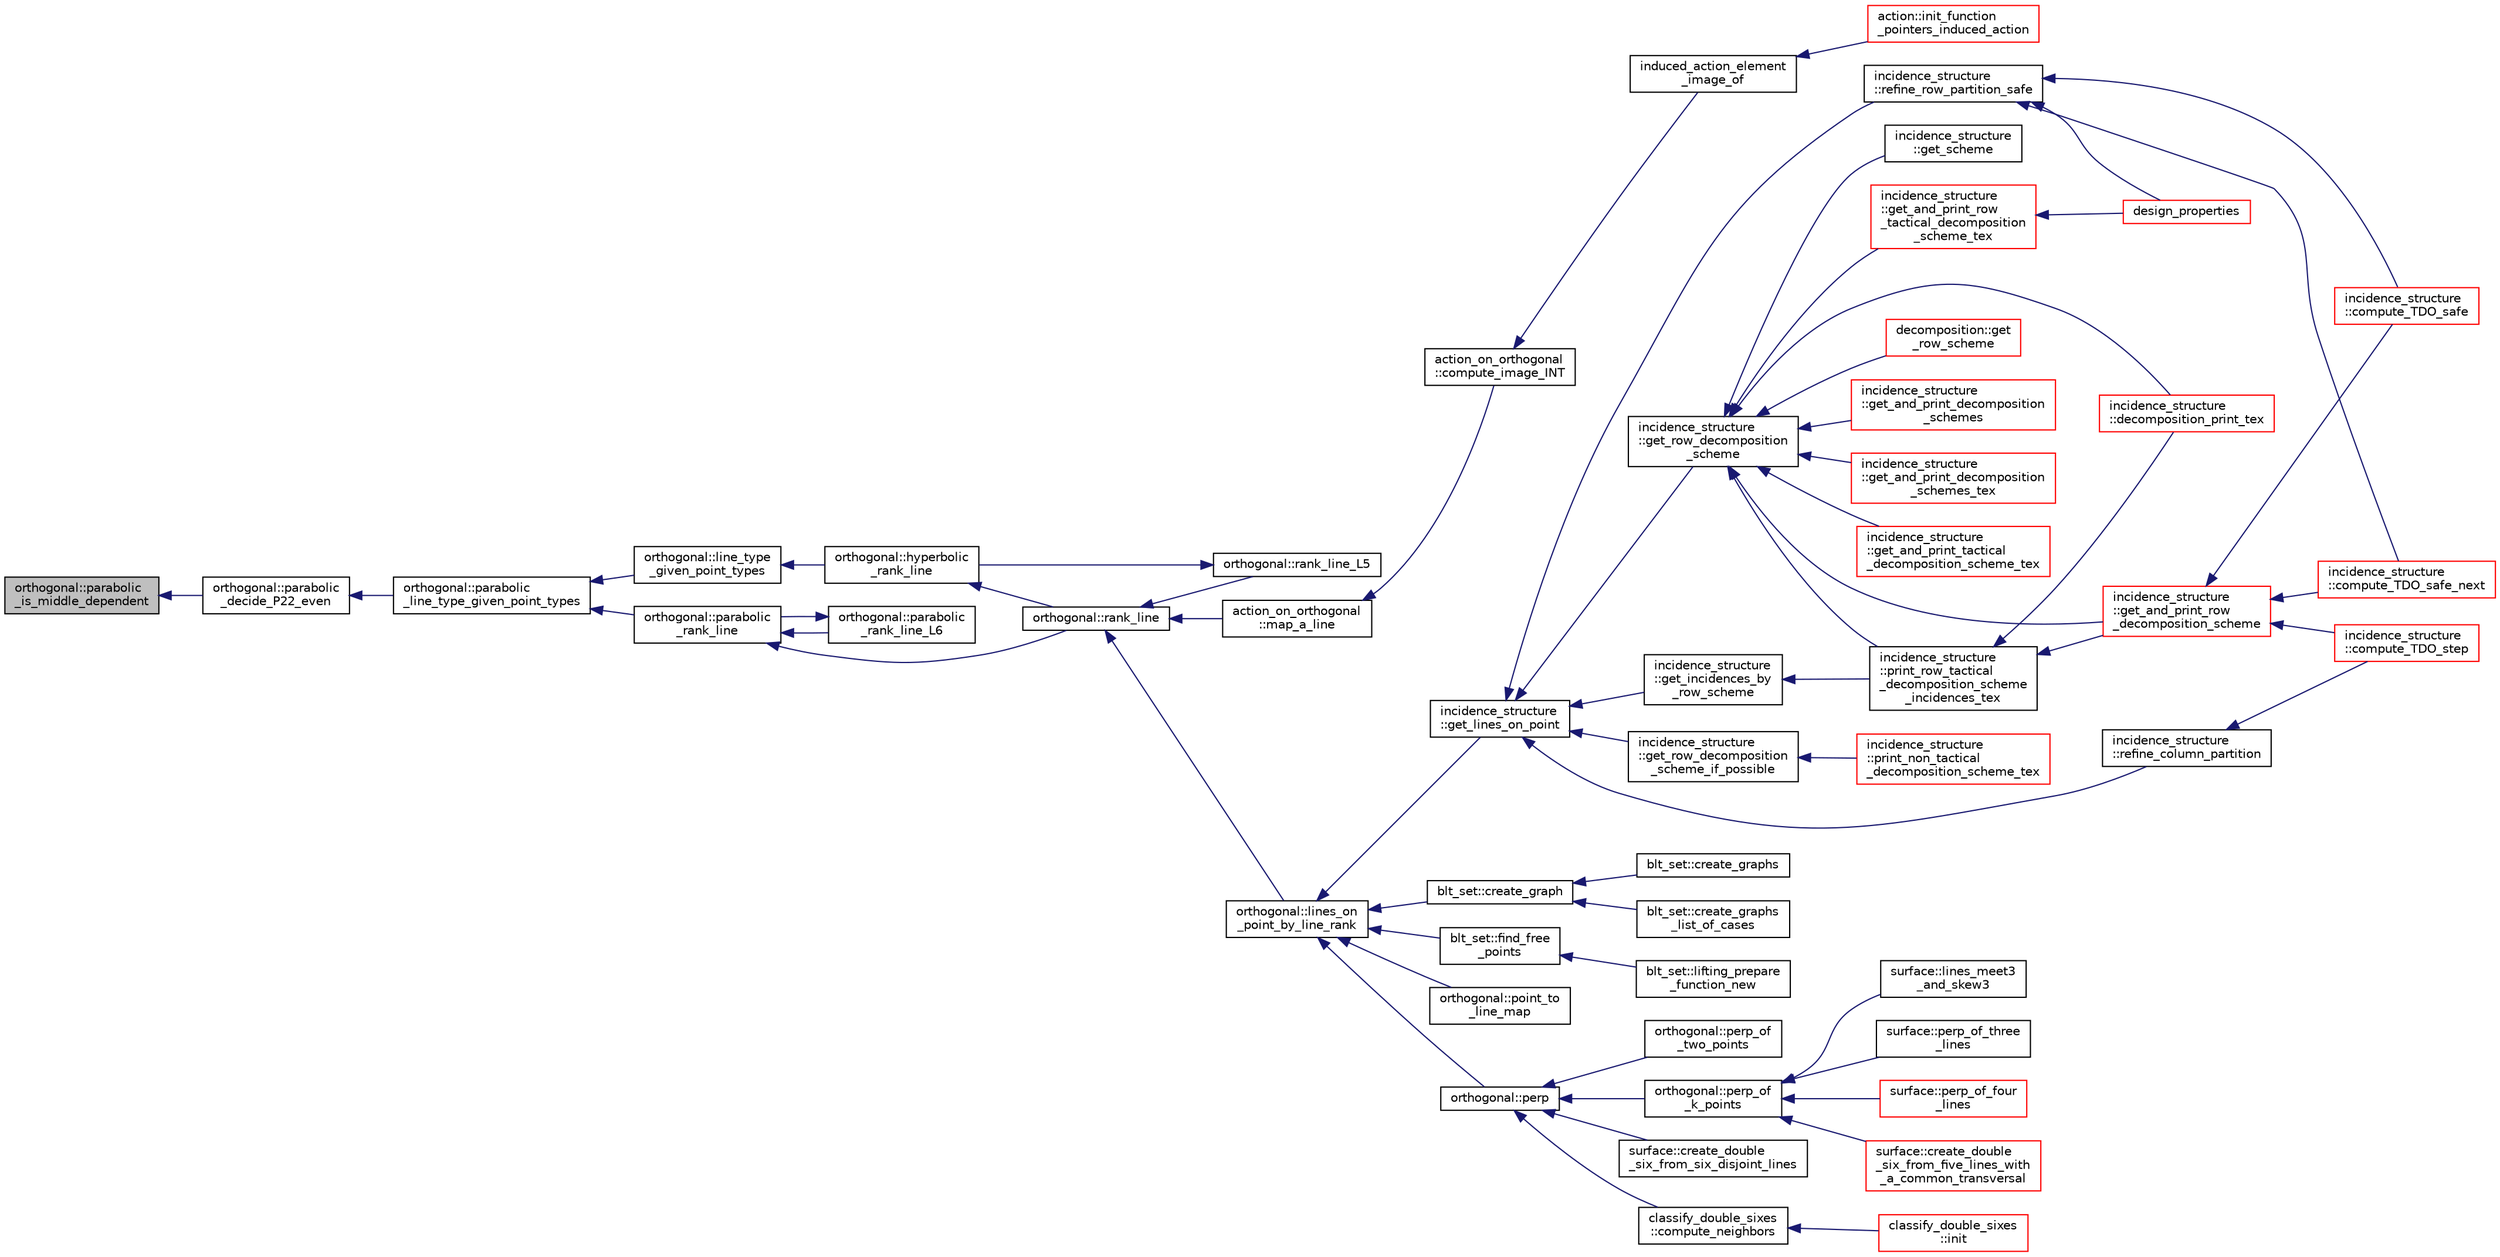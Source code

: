 digraph "orthogonal::parabolic_is_middle_dependent"
{
  edge [fontname="Helvetica",fontsize="10",labelfontname="Helvetica",labelfontsize="10"];
  node [fontname="Helvetica",fontsize="10",shape=record];
  rankdir="LR";
  Node18943 [label="orthogonal::parabolic\l_is_middle_dependent",height=0.2,width=0.4,color="black", fillcolor="grey75", style="filled", fontcolor="black"];
  Node18943 -> Node18944 [dir="back",color="midnightblue",fontsize="10",style="solid",fontname="Helvetica"];
  Node18944 [label="orthogonal::parabolic\l_decide_P22_even",height=0.2,width=0.4,color="black", fillcolor="white", style="filled",URL="$d7/daa/classorthogonal.html#ae129c5beaabede756c4387aeb9c81854"];
  Node18944 -> Node18945 [dir="back",color="midnightblue",fontsize="10",style="solid",fontname="Helvetica"];
  Node18945 [label="orthogonal::parabolic\l_line_type_given_point_types",height=0.2,width=0.4,color="black", fillcolor="white", style="filled",URL="$d7/daa/classorthogonal.html#af1894e9b4951ea3b58fafaec8e1314d4"];
  Node18945 -> Node18946 [dir="back",color="midnightblue",fontsize="10",style="solid",fontname="Helvetica"];
  Node18946 [label="orthogonal::line_type\l_given_point_types",height=0.2,width=0.4,color="black", fillcolor="white", style="filled",URL="$d7/daa/classorthogonal.html#abffd6b3e0d545fbe7799a2e2c1038aba"];
  Node18946 -> Node18947 [dir="back",color="midnightblue",fontsize="10",style="solid",fontname="Helvetica"];
  Node18947 [label="orthogonal::hyperbolic\l_rank_line",height=0.2,width=0.4,color="black", fillcolor="white", style="filled",URL="$d7/daa/classorthogonal.html#a2810f9a6851f445b03fdbfe2a888e9f5"];
  Node18947 -> Node18948 [dir="back",color="midnightblue",fontsize="10",style="solid",fontname="Helvetica"];
  Node18948 [label="orthogonal::rank_line",height=0.2,width=0.4,color="black", fillcolor="white", style="filled",URL="$d7/daa/classorthogonal.html#a5e1b5a3eb76840f425e71f25dabcd470"];
  Node18948 -> Node18949 [dir="back",color="midnightblue",fontsize="10",style="solid",fontname="Helvetica"];
  Node18949 [label="orthogonal::lines_on\l_point_by_line_rank",height=0.2,width=0.4,color="black", fillcolor="white", style="filled",URL="$d7/daa/classorthogonal.html#adc21874b6da3cd3585c704994fb538aa"];
  Node18949 -> Node18950 [dir="back",color="midnightblue",fontsize="10",style="solid",fontname="Helvetica"];
  Node18950 [label="blt_set::create_graph",height=0.2,width=0.4,color="black", fillcolor="white", style="filled",URL="$d1/d3d/classblt__set.html#ae92249ece99ffbc92e93e49cd5d5dccf"];
  Node18950 -> Node18951 [dir="back",color="midnightblue",fontsize="10",style="solid",fontname="Helvetica"];
  Node18951 [label="blt_set::create_graphs",height=0.2,width=0.4,color="black", fillcolor="white", style="filled",URL="$d1/d3d/classblt__set.html#a3f1d4a8ed15875c47b327949f26a4533"];
  Node18950 -> Node18952 [dir="back",color="midnightblue",fontsize="10",style="solid",fontname="Helvetica"];
  Node18952 [label="blt_set::create_graphs\l_list_of_cases",height=0.2,width=0.4,color="black", fillcolor="white", style="filled",URL="$d1/d3d/classblt__set.html#a91ad531d4154bd887182dbd6121476f3"];
  Node18949 -> Node18953 [dir="back",color="midnightblue",fontsize="10",style="solid",fontname="Helvetica"];
  Node18953 [label="blt_set::find_free\l_points",height=0.2,width=0.4,color="black", fillcolor="white", style="filled",URL="$d1/d3d/classblt__set.html#a71f82dd3dc4a901ea2a0949d2f1af302"];
  Node18953 -> Node18954 [dir="back",color="midnightblue",fontsize="10",style="solid",fontname="Helvetica"];
  Node18954 [label="blt_set::lifting_prepare\l_function_new",height=0.2,width=0.4,color="black", fillcolor="white", style="filled",URL="$d1/d3d/classblt__set.html#a1314b7c0a3b78ba54c0f61a397d8afce"];
  Node18949 -> Node18955 [dir="back",color="midnightblue",fontsize="10",style="solid",fontname="Helvetica"];
  Node18955 [label="orthogonal::point_to\l_line_map",height=0.2,width=0.4,color="black", fillcolor="white", style="filled",URL="$d7/daa/classorthogonal.html#a1eae48671390d1c251303be93b45f9e4"];
  Node18949 -> Node18956 [dir="back",color="midnightblue",fontsize="10",style="solid",fontname="Helvetica"];
  Node18956 [label="orthogonal::perp",height=0.2,width=0.4,color="black", fillcolor="white", style="filled",URL="$d7/daa/classorthogonal.html#ae80e0fa8d1e8caddb9afbb466e3d3189"];
  Node18956 -> Node18957 [dir="back",color="midnightblue",fontsize="10",style="solid",fontname="Helvetica"];
  Node18957 [label="orthogonal::perp_of\l_two_points",height=0.2,width=0.4,color="black", fillcolor="white", style="filled",URL="$d7/daa/classorthogonal.html#a6a05fef2e61ed508bff66d6728c58ec0"];
  Node18956 -> Node18958 [dir="back",color="midnightblue",fontsize="10",style="solid",fontname="Helvetica"];
  Node18958 [label="orthogonal::perp_of\l_k_points",height=0.2,width=0.4,color="black", fillcolor="white", style="filled",URL="$d7/daa/classorthogonal.html#a6a92a4680dc76bb289141fc5c765f5fb"];
  Node18958 -> Node18959 [dir="back",color="midnightblue",fontsize="10",style="solid",fontname="Helvetica"];
  Node18959 [label="surface::lines_meet3\l_and_skew3",height=0.2,width=0.4,color="black", fillcolor="white", style="filled",URL="$d5/d88/classsurface.html#af87ed9d20b980a89342f20c206ae5790"];
  Node18958 -> Node18960 [dir="back",color="midnightblue",fontsize="10",style="solid",fontname="Helvetica"];
  Node18960 [label="surface::perp_of_three\l_lines",height=0.2,width=0.4,color="black", fillcolor="white", style="filled",URL="$d5/d88/classsurface.html#aaa43449a367799d405821a1cd5a7e644"];
  Node18958 -> Node18961 [dir="back",color="midnightblue",fontsize="10",style="solid",fontname="Helvetica"];
  Node18961 [label="surface::perp_of_four\l_lines",height=0.2,width=0.4,color="red", fillcolor="white", style="filled",URL="$d5/d88/classsurface.html#a8da8a93f1fcbf344eb943869b0d488f1"];
  Node18958 -> Node18971 [dir="back",color="midnightblue",fontsize="10",style="solid",fontname="Helvetica"];
  Node18971 [label="surface::create_double\l_six_from_five_lines_with\l_a_common_transversal",height=0.2,width=0.4,color="red", fillcolor="white", style="filled",URL="$d5/d88/classsurface.html#a6d8fafa386893521305e016011d55673"];
  Node18956 -> Node18985 [dir="back",color="midnightblue",fontsize="10",style="solid",fontname="Helvetica"];
  Node18985 [label="surface::create_double\l_six_from_six_disjoint_lines",height=0.2,width=0.4,color="black", fillcolor="white", style="filled",URL="$d5/d88/classsurface.html#a4c44f0a33d709edee71537547880dd87"];
  Node18956 -> Node18986 [dir="back",color="midnightblue",fontsize="10",style="solid",fontname="Helvetica"];
  Node18986 [label="classify_double_sixes\l::compute_neighbors",height=0.2,width=0.4,color="black", fillcolor="white", style="filled",URL="$dd/d23/classclassify__double__sixes.html#a675e241052c36c58063ddcfc06d209b2"];
  Node18986 -> Node18965 [dir="back",color="midnightblue",fontsize="10",style="solid",fontname="Helvetica"];
  Node18965 [label="classify_double_sixes\l::init",height=0.2,width=0.4,color="red", fillcolor="white", style="filled",URL="$dd/d23/classclassify__double__sixes.html#a8c5c41d5124b35379d626480ff225f7b"];
  Node18949 -> Node18987 [dir="back",color="midnightblue",fontsize="10",style="solid",fontname="Helvetica"];
  Node18987 [label="incidence_structure\l::get_lines_on_point",height=0.2,width=0.4,color="black", fillcolor="white", style="filled",URL="$da/d8a/classincidence__structure.html#a09148fd9478525b4a65c8e44833d1861"];
  Node18987 -> Node18988 [dir="back",color="midnightblue",fontsize="10",style="solid",fontname="Helvetica"];
  Node18988 [label="incidence_structure\l::refine_row_partition_safe",height=0.2,width=0.4,color="black", fillcolor="white", style="filled",URL="$da/d8a/classincidence__structure.html#ae84b2dc0f1a0cd1f9acfadcae21e3745"];
  Node18988 -> Node18989 [dir="back",color="midnightblue",fontsize="10",style="solid",fontname="Helvetica"];
  Node18989 [label="design_properties",height=0.2,width=0.4,color="red", fillcolor="white", style="filled",URL="$d9/dc2/apps_2combinatorics_2design_8_c.html#a7d7aac893d68b4a25d1ab91b57ae2af1"];
  Node18988 -> Node18993 [dir="back",color="midnightblue",fontsize="10",style="solid",fontname="Helvetica"];
  Node18993 [label="incidence_structure\l::compute_TDO_safe_next",height=0.2,width=0.4,color="red", fillcolor="white", style="filled",URL="$da/d8a/classincidence__structure.html#a7c315a348fc6bed0f8642767cc9cd7d1"];
  Node18988 -> Node18996 [dir="back",color="midnightblue",fontsize="10",style="solid",fontname="Helvetica"];
  Node18996 [label="incidence_structure\l::compute_TDO_safe",height=0.2,width=0.4,color="red", fillcolor="white", style="filled",URL="$da/d8a/classincidence__structure.html#ab1409e71c4b6855e49edfd3526644202"];
  Node18987 -> Node19010 [dir="back",color="midnightblue",fontsize="10",style="solid",fontname="Helvetica"];
  Node19010 [label="incidence_structure\l::refine_column_partition",height=0.2,width=0.4,color="black", fillcolor="white", style="filled",URL="$da/d8a/classincidence__structure.html#ac262f307c1531d67496129dc7890cda4"];
  Node19010 -> Node19011 [dir="back",color="midnightblue",fontsize="10",style="solid",fontname="Helvetica"];
  Node19011 [label="incidence_structure\l::compute_TDO_step",height=0.2,width=0.4,color="red", fillcolor="white", style="filled",URL="$da/d8a/classincidence__structure.html#a6175accaa64033df34d722c594a8b827"];
  Node18987 -> Node19015 [dir="back",color="midnightblue",fontsize="10",style="solid",fontname="Helvetica"];
  Node19015 [label="incidence_structure\l::get_incidences_by\l_row_scheme",height=0.2,width=0.4,color="black", fillcolor="white", style="filled",URL="$da/d8a/classincidence__structure.html#addab249e03244133841bd793389c792c"];
  Node19015 -> Node19016 [dir="back",color="midnightblue",fontsize="10",style="solid",fontname="Helvetica"];
  Node19016 [label="incidence_structure\l::print_row_tactical\l_decomposition_scheme\l_incidences_tex",height=0.2,width=0.4,color="black", fillcolor="white", style="filled",URL="$da/d8a/classincidence__structure.html#a23279d5c98b702de05171c245d5375fa"];
  Node19016 -> Node19017 [dir="back",color="midnightblue",fontsize="10",style="solid",fontname="Helvetica"];
  Node19017 [label="incidence_structure\l::get_and_print_row\l_decomposition_scheme",height=0.2,width=0.4,color="red", fillcolor="white", style="filled",URL="$da/d8a/classincidence__structure.html#a4a1e589bb5c47fb2d98fdb561b669dcf"];
  Node19017 -> Node18993 [dir="back",color="midnightblue",fontsize="10",style="solid",fontname="Helvetica"];
  Node19017 -> Node18996 [dir="back",color="midnightblue",fontsize="10",style="solid",fontname="Helvetica"];
  Node19017 -> Node19011 [dir="back",color="midnightblue",fontsize="10",style="solid",fontname="Helvetica"];
  Node19016 -> Node19018 [dir="back",color="midnightblue",fontsize="10",style="solid",fontname="Helvetica"];
  Node19018 [label="incidence_structure\l::decomposition_print_tex",height=0.2,width=0.4,color="red", fillcolor="white", style="filled",URL="$da/d8a/classincidence__structure.html#ada3fae9fd1819b36e6bfe18dedd01e6a"];
  Node18987 -> Node19019 [dir="back",color="midnightblue",fontsize="10",style="solid",fontname="Helvetica"];
  Node19019 [label="incidence_structure\l::get_row_decomposition\l_scheme",height=0.2,width=0.4,color="black", fillcolor="white", style="filled",URL="$da/d8a/classincidence__structure.html#aa0ad04253ba8e75bb15900ee8b01c9aa"];
  Node19019 -> Node19020 [dir="back",color="midnightblue",fontsize="10",style="solid",fontname="Helvetica"];
  Node19020 [label="decomposition::get\l_row_scheme",height=0.2,width=0.4,color="red", fillcolor="white", style="filled",URL="$d3/d2b/classdecomposition.html#acdb57cdc0c5b1b4692337a7a629f7113"];
  Node19019 -> Node19016 [dir="back",color="midnightblue",fontsize="10",style="solid",fontname="Helvetica"];
  Node19019 -> Node19017 [dir="back",color="midnightblue",fontsize="10",style="solid",fontname="Helvetica"];
  Node19019 -> Node19022 [dir="back",color="midnightblue",fontsize="10",style="solid",fontname="Helvetica"];
  Node19022 [label="incidence_structure\l::get_and_print_decomposition\l_schemes",height=0.2,width=0.4,color="red", fillcolor="white", style="filled",URL="$da/d8a/classincidence__structure.html#a95766a2ffb220bae98b60ed3c91bce9a"];
  Node19019 -> Node19026 [dir="back",color="midnightblue",fontsize="10",style="solid",fontname="Helvetica"];
  Node19026 [label="incidence_structure\l::get_and_print_decomposition\l_schemes_tex",height=0.2,width=0.4,color="red", fillcolor="white", style="filled",URL="$da/d8a/classincidence__structure.html#a2a9844501c86ee7588a64227cc6867e5"];
  Node19019 -> Node19027 [dir="back",color="midnightblue",fontsize="10",style="solid",fontname="Helvetica"];
  Node19027 [label="incidence_structure\l::get_and_print_tactical\l_decomposition_scheme_tex",height=0.2,width=0.4,color="red", fillcolor="white", style="filled",URL="$da/d8a/classincidence__structure.html#a88a5db2769f6529b86c1ee250ceed24d"];
  Node19019 -> Node19028 [dir="back",color="midnightblue",fontsize="10",style="solid",fontname="Helvetica"];
  Node19028 [label="incidence_structure\l::get_scheme",height=0.2,width=0.4,color="black", fillcolor="white", style="filled",URL="$da/d8a/classincidence__structure.html#a13191a7c41cd54c5a453e82395893ad9"];
  Node19019 -> Node19029 [dir="back",color="midnightblue",fontsize="10",style="solid",fontname="Helvetica"];
  Node19029 [label="incidence_structure\l::get_and_print_row\l_tactical_decomposition\l_scheme_tex",height=0.2,width=0.4,color="red", fillcolor="white", style="filled",URL="$da/d8a/classincidence__structure.html#a93bcc4c9c4ebb9635a60b2c5df9c43b0"];
  Node19029 -> Node18989 [dir="back",color="midnightblue",fontsize="10",style="solid",fontname="Helvetica"];
  Node19019 -> Node19018 [dir="back",color="midnightblue",fontsize="10",style="solid",fontname="Helvetica"];
  Node18987 -> Node19030 [dir="back",color="midnightblue",fontsize="10",style="solid",fontname="Helvetica"];
  Node19030 [label="incidence_structure\l::get_row_decomposition\l_scheme_if_possible",height=0.2,width=0.4,color="black", fillcolor="white", style="filled",URL="$da/d8a/classincidence__structure.html#ac93d2a6419b0fca3f25f101c5f08caf5"];
  Node19030 -> Node19031 [dir="back",color="midnightblue",fontsize="10",style="solid",fontname="Helvetica"];
  Node19031 [label="incidence_structure\l::print_non_tactical\l_decomposition_scheme_tex",height=0.2,width=0.4,color="red", fillcolor="white", style="filled",URL="$da/d8a/classincidence__structure.html#a27995a1d72c680e66343d871d838800e"];
  Node18948 -> Node19032 [dir="back",color="midnightblue",fontsize="10",style="solid",fontname="Helvetica"];
  Node19032 [label="orthogonal::rank_line_L5",height=0.2,width=0.4,color="black", fillcolor="white", style="filled",URL="$d7/daa/classorthogonal.html#a80bcc065004ef76b70cef437fff6f54c"];
  Node19032 -> Node18947 [dir="back",color="midnightblue",fontsize="10",style="solid",fontname="Helvetica"];
  Node18948 -> Node19033 [dir="back",color="midnightblue",fontsize="10",style="solid",fontname="Helvetica"];
  Node19033 [label="action_on_orthogonal\l::map_a_line",height=0.2,width=0.4,color="black", fillcolor="white", style="filled",URL="$dc/d87/classaction__on__orthogonal.html#ac7e41a4bbc9e0f2813f2f7030f3ed177"];
  Node19033 -> Node19034 [dir="back",color="midnightblue",fontsize="10",style="solid",fontname="Helvetica"];
  Node19034 [label="action_on_orthogonal\l::compute_image_INT",height=0.2,width=0.4,color="black", fillcolor="white", style="filled",URL="$dc/d87/classaction__on__orthogonal.html#a53cee5a150163f7614151b9cd1fc06f3"];
  Node19034 -> Node19035 [dir="back",color="midnightblue",fontsize="10",style="solid",fontname="Helvetica"];
  Node19035 [label="induced_action_element\l_image_of",height=0.2,width=0.4,color="black", fillcolor="white", style="filled",URL="$d3/d27/interface_8_c.html#a821850d6c3988dd122de0489cd36f0f0"];
  Node19035 -> Node19036 [dir="back",color="midnightblue",fontsize="10",style="solid",fontname="Helvetica"];
  Node19036 [label="action::init_function\l_pointers_induced_action",height=0.2,width=0.4,color="red", fillcolor="white", style="filled",URL="$d2/d86/classaction.html#a3b9287d084b24f7a3b9532a7589c58de"];
  Node18945 -> Node19235 [dir="back",color="midnightblue",fontsize="10",style="solid",fontname="Helvetica"];
  Node19235 [label="orthogonal::parabolic\l_rank_line",height=0.2,width=0.4,color="black", fillcolor="white", style="filled",URL="$d7/daa/classorthogonal.html#a7df334ceca90bc5b90c56354dbaf45c9"];
  Node19235 -> Node18948 [dir="back",color="midnightblue",fontsize="10",style="solid",fontname="Helvetica"];
  Node19235 -> Node19236 [dir="back",color="midnightblue",fontsize="10",style="solid",fontname="Helvetica"];
  Node19236 [label="orthogonal::parabolic\l_rank_line_L6",height=0.2,width=0.4,color="black", fillcolor="white", style="filled",URL="$d7/daa/classorthogonal.html#ab242f864cc2a012dee7c379649d2e566"];
  Node19236 -> Node19235 [dir="back",color="midnightblue",fontsize="10",style="solid",fontname="Helvetica"];
}
